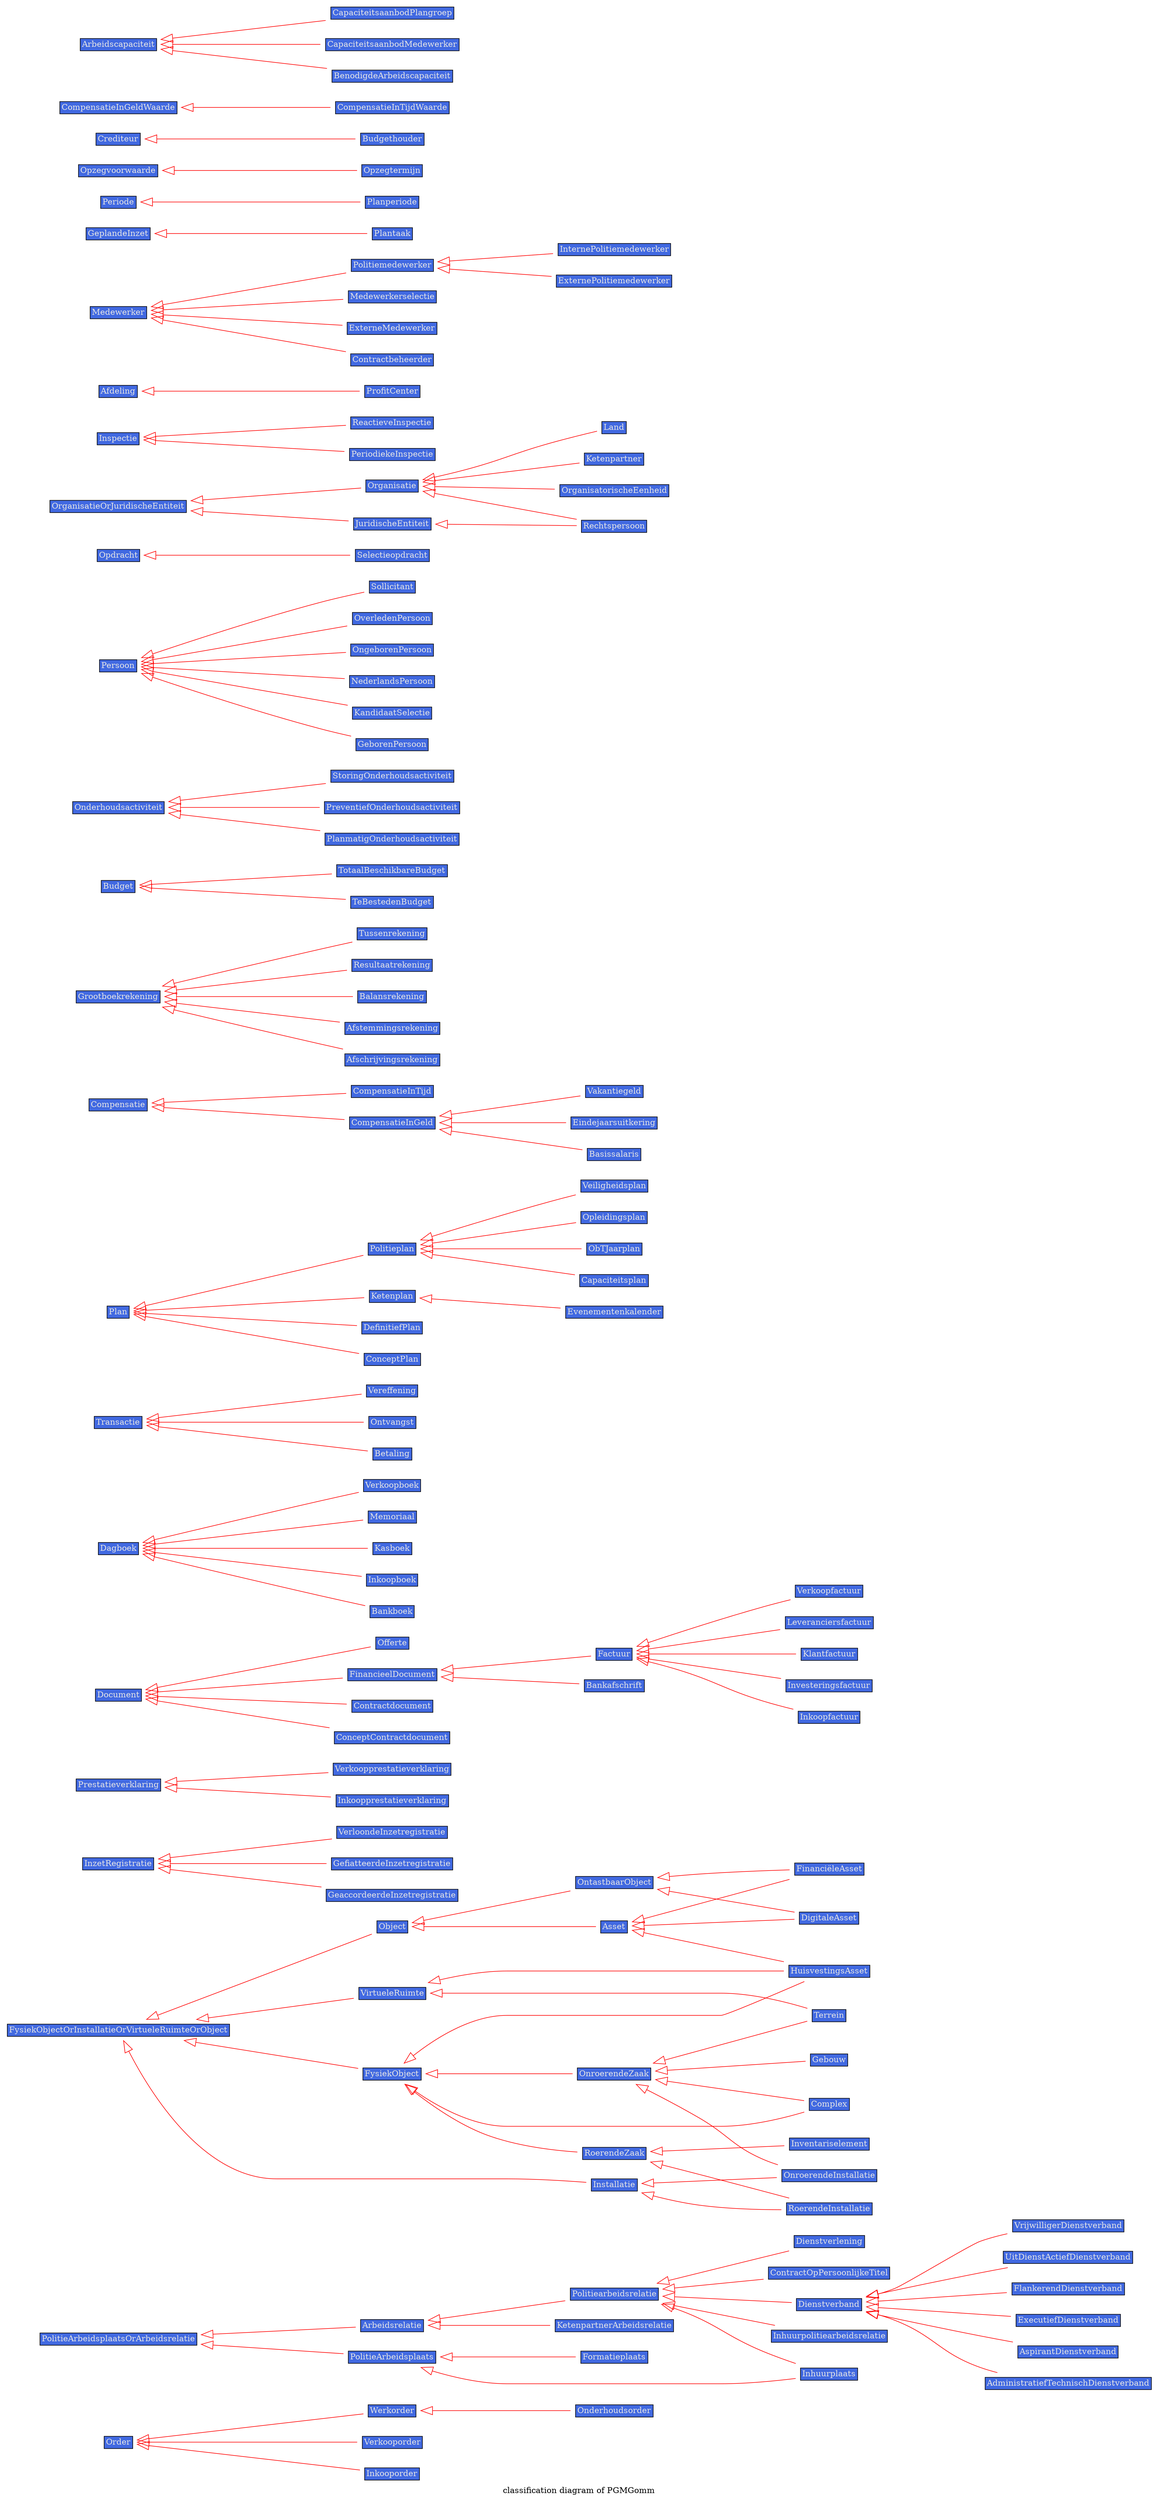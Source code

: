 digraph "classification diagram of PGMGomm" {
	graph [bgcolor=white,
		label="classification diagram of PGMGomm",
		rankdir=LR
	];
	node [label="\N"];
	edge [fontsize=11,
		minlen=4
	];
	674891893006570415	[label=<<TABLE BGCOLOR="white" BORDER="0" CELLBORDER="1" CELLSPACING="0"><TR><TD BGCOLOR="royalblue" COLOR="black"><FONT COLOR="gray90">Werkorder</FONT></TD></TR></TABLE>>,
		shape=plaintext];
	5198539981022569927	[label=<<TABLE BGCOLOR="white" BORDER="0" CELLBORDER="1" CELLSPACING="0"><TR><TD BGCOLOR="royalblue" COLOR="black"><FONT COLOR="gray90">Onderhoudsorder</FONT></TD></TR></TABLE>>,
		shape=plaintext];
	674891893006570415 -> 5198539981022569927	[arrowsize=2,
		arrowtail=onormal,
		color=red,
		dir=back];
	1597311206337173133	[label=<<TABLE BGCOLOR="white" BORDER="0" CELLBORDER="1" CELLSPACING="0"><TR><TD BGCOLOR="royalblue" COLOR="black"><FONT COLOR="gray90">VrijwilligerDienstverband</FONT></TD></TR></TABLE>>,
		shape=plaintext];
	5563303242504228437	[label=<<TABLE BGCOLOR="white" BORDER="0" CELLBORDER="1" CELLSPACING="0"><TR><TD BGCOLOR="royalblue" COLOR="black"><FONT COLOR="gray90">VirtueleRuimte</FONT></TD></TR></TABLE>>,
		shape=plaintext];
	8787100110451687575	[label=<<TABLE BGCOLOR="white" BORDER="0" CELLBORDER="1" CELLSPACING="0"><TR><TD BGCOLOR="royalblue" COLOR="black"><FONT COLOR="gray90">Terrein</FONT></TD></TR></TABLE>>,
		shape=plaintext];
	5563303242504228437 -> 8787100110451687575	[arrowsize=2,
		arrowtail=onormal,
		color=red,
		dir=back];
	633917544807244128	[label=<<TABLE BGCOLOR="white" BORDER="0" CELLBORDER="1" CELLSPACING="0"><TR><TD BGCOLOR="royalblue" COLOR="black"><FONT COLOR="gray90">HuisvestingsAsset</FONT></TD></TR></TABLE>>,
		shape=plaintext];
	5563303242504228437 -> 633917544807244128	[arrowsize=2,
		arrowtail=onormal,
		color=red,
		dir=back];
	7079034731764129109	[label=<<TABLE BGCOLOR="white" BORDER="0" CELLBORDER="1" CELLSPACING="0"><TR><TD BGCOLOR="royalblue" COLOR="black"><FONT COLOR="gray90">VerloondeInzetregistratie</FONT></TD></TR></TABLE>>,
		shape=plaintext];
	3424775213102889195	[label=<<TABLE BGCOLOR="white" BORDER="0" CELLBORDER="1" CELLSPACING="0"><TR><TD BGCOLOR="royalblue" COLOR="black"><FONT COLOR="gray90">Verkoopprestatieverklaring</FONT></TD></TR></TABLE>>,
		shape=plaintext];
	1593174695633893945	[label=<<TABLE BGCOLOR="white" BORDER="0" CELLBORDER="1" CELLSPACING="0"><TR><TD BGCOLOR="royalblue" COLOR="black"><FONT COLOR="gray90">Verkooporder</FONT></TD></TR></TABLE>>,
		shape=plaintext];
	7836149108780011743	[label=<<TABLE BGCOLOR="white" BORDER="0" CELLBORDER="1" CELLSPACING="0"><TR><TD BGCOLOR="royalblue" COLOR="black"><FONT COLOR="gray90">Verkoopfactuur</FONT></TD></TR></TABLE>>,
		shape=plaintext];
	5960841618800192741	[label=<<TABLE BGCOLOR="white" BORDER="0" CELLBORDER="1" CELLSPACING="0"><TR><TD BGCOLOR="royalblue" COLOR="black"><FONT COLOR="gray90">Verkoopboek</FONT></TD></TR></TABLE>>,
		shape=plaintext];
	7158331079709938385	[label=<<TABLE BGCOLOR="white" BORDER="0" CELLBORDER="1" CELLSPACING="0"><TR><TD BGCOLOR="royalblue" COLOR="black"><FONT COLOR="gray90">Vereffening</FONT></TD></TR></TABLE>>,
		shape=plaintext];
	2596791901519459002	[label=<<TABLE BGCOLOR="white" BORDER="0" CELLBORDER="1" CELLSPACING="0"><TR><TD BGCOLOR="royalblue" COLOR="black"><FONT COLOR="gray90">Veiligheidsplan</FONT></TD></TR></TABLE>>,
		shape=plaintext];
	1976152507500513930	[label=<<TABLE BGCOLOR="white" BORDER="0" CELLBORDER="1" CELLSPACING="0"><TR><TD BGCOLOR="royalblue" COLOR="black"><FONT COLOR="gray90">Vakantiegeld</FONT></TD></TR></TABLE>>,
		shape=plaintext];
	7732313220208083873	[label=<<TABLE BGCOLOR="white" BORDER="0" CELLBORDER="1" CELLSPACING="0"><TR><TD BGCOLOR="royalblue" COLOR="black"><FONT COLOR="gray90">UitDienstActiefDienstverband</FONT></TD></TR></TABLE>>,
		shape=plaintext];
	3690088109956044928	[label=<<TABLE BGCOLOR="white" BORDER="0" CELLBORDER="1" CELLSPACING="0"><TR><TD BGCOLOR="royalblue" COLOR="black"><FONT COLOR="gray90">Tussenrekening</FONT></TD></TR></TABLE>>,
		shape=plaintext];
	8539931282609781337	[label=<<TABLE BGCOLOR="white" BORDER="0" CELLBORDER="1" CELLSPACING="0"><TR><TD BGCOLOR="royalblue" COLOR="black"><FONT COLOR="gray90">Transactie</FONT></TD></TR></TABLE>>,
		shape=plaintext];
	8539931282609781337 -> 7158331079709938385	[arrowsize=2,
		arrowtail=onormal,
		color=red,
		dir=back];
	8944089739825947066	[label=<<TABLE BGCOLOR="white" BORDER="0" CELLBORDER="1" CELLSPACING="0"><TR><TD BGCOLOR="royalblue" COLOR="black"><FONT COLOR="gray90">Ontvangst</FONT></TD></TR></TABLE>>,
		shape=plaintext];
	8539931282609781337 -> 8944089739825947066	[arrowsize=2,
		arrowtail=onormal,
		color=red,
		dir=back];
	591182141620190455	[label=<<TABLE BGCOLOR="white" BORDER="0" CELLBORDER="1" CELLSPACING="0"><TR><TD BGCOLOR="royalblue" COLOR="black"><FONT COLOR="gray90">Betaling</FONT></TD></TR></TABLE>>,
		shape=plaintext];
	8539931282609781337 -> 591182141620190455	[arrowsize=2,
		arrowtail=onormal,
		color=red,
		dir=back];
	6237176823267411535	[label=<<TABLE BGCOLOR="white" BORDER="0" CELLBORDER="1" CELLSPACING="0"><TR><TD BGCOLOR="royalblue" COLOR="black"><FONT COLOR="gray90">TotaalBeschikbareBudget</FONT></TD></TR></TABLE>>,
		shape=plaintext];
	1448678192494892009	[label=<<TABLE BGCOLOR="white" BORDER="0" CELLBORDER="1" CELLSPACING="0"><TR><TD BGCOLOR="royalblue" COLOR="black"><FONT COLOR="gray90">TeBestedenBudget</FONT></TD></TR></TABLE>>,
		shape=plaintext];
	5987095478419978319	[label=<<TABLE BGCOLOR="white" BORDER="0" CELLBORDER="1" CELLSPACING="0"><TR><TD BGCOLOR="royalblue" COLOR="black"><FONT COLOR="gray90">StoringOnderhoudsactiviteit</FONT></TD></TR></TABLE>>,
		shape=plaintext];
	8605816108863210722	[label=<<TABLE BGCOLOR="white" BORDER="0" CELLBORDER="1" CELLSPACING="0"><TR><TD BGCOLOR="royalblue" COLOR="black"><FONT COLOR="gray90">Sollicitant</FONT></TD></TR></TABLE>>,
		shape=plaintext];
	7215756008219880524	[label=<<TABLE BGCOLOR="white" BORDER="0" CELLBORDER="1" CELLSPACING="0"><TR><TD BGCOLOR="royalblue" COLOR="black"><FONT COLOR="gray90">Selectieopdracht</FONT></TD></TR></TABLE>>,
		shape=plaintext];
	4495431583148671058	[label=<<TABLE BGCOLOR="white" BORDER="0" CELLBORDER="1" CELLSPACING="0"><TR><TD BGCOLOR="royalblue" COLOR="black"><FONT COLOR="gray90">RoerendeZaak</FONT></TD></TR></TABLE>>,
		shape=plaintext];
	3575528409045553934	[label=<<TABLE BGCOLOR="white" BORDER="0" CELLBORDER="1" CELLSPACING="0"><TR><TD BGCOLOR="royalblue" COLOR="black"><FONT COLOR="gray90">RoerendeInstallatie</FONT></TD></TR></TABLE>>,
		shape=plaintext];
	4495431583148671058 -> 3575528409045553934	[arrowsize=2,
		arrowtail=onormal,
		color=red,
		dir=back];
	1685281992548969577	[label=<<TABLE BGCOLOR="white" BORDER="0" CELLBORDER="1" CELLSPACING="0"><TR><TD BGCOLOR="royalblue" COLOR="black"><FONT COLOR="gray90">Inventariselement</FONT></TD></TR></TABLE>>,
		shape=plaintext];
	4495431583148671058 -> 1685281992548969577	[arrowsize=2,
		arrowtail=onormal,
		color=red,
		dir=back];
	6529509450652456462	[label=<<TABLE BGCOLOR="white" BORDER="0" CELLBORDER="1" CELLSPACING="0"><TR><TD BGCOLOR="royalblue" COLOR="black"><FONT COLOR="gray90">Resultaatrekening</FONT></TD></TR></TABLE>>,
		shape=plaintext];
	3103378482927037401	[label=<<TABLE BGCOLOR="white" BORDER="0" CELLBORDER="1" CELLSPACING="0"><TR><TD BGCOLOR="royalblue" COLOR="black"><FONT COLOR="gray90">Rechtspersoon</FONT></TD></TR></TABLE>>,
		shape=plaintext];
	1278168056271082707	[label=<<TABLE BGCOLOR="white" BORDER="0" CELLBORDER="1" CELLSPACING="0"><TR><TD BGCOLOR="royalblue" COLOR="black"><FONT COLOR="gray90">ReactieveInspectie</FONT></TD></TR></TABLE>>,
		shape=plaintext];
	9097212189718320352	[label=<<TABLE BGCOLOR="white" BORDER="0" CELLBORDER="1" CELLSPACING="0"><TR><TD BGCOLOR="royalblue" COLOR="black"><FONT COLOR="gray90">ProfitCenter</FONT></TD></TR></TABLE>>,
		shape=plaintext];
	1692718457899922258	[label=<<TABLE BGCOLOR="white" BORDER="0" CELLBORDER="1" CELLSPACING="0"><TR><TD BGCOLOR="royalblue" COLOR="black"><FONT COLOR="gray90">PreventiefOnderhoudsactiviteit</FONT></TD></TR></TABLE>>,
		shape=plaintext];
	1209559092161661688	[label=<<TABLE BGCOLOR="white" BORDER="0" CELLBORDER="1" CELLSPACING="0"><TR><TD BGCOLOR="royalblue" COLOR="black"><FONT COLOR="gray90">Prestatieverklaring</FONT></TD></TR></TABLE>>,
		shape=plaintext];
	1209559092161661688 -> 3424775213102889195	[arrowsize=2,
		arrowtail=onormal,
		color=red,
		dir=back];
	3529041474971093032	[label=<<TABLE BGCOLOR="white" BORDER="0" CELLBORDER="1" CELLSPACING="0"><TR><TD BGCOLOR="royalblue" COLOR="black"><FONT COLOR="gray90">Inkoopprestatieverklaring</FONT></TD></TR></TABLE>>,
		shape=plaintext];
	1209559092161661688 -> 3529041474971093032	[arrowsize=2,
		arrowtail=onormal,
		color=red,
		dir=back];
	9088220971019245661	[label=<<TABLE BGCOLOR="white" BORDER="0" CELLBORDER="1" CELLSPACING="0"><TR><TD BGCOLOR="royalblue" COLOR="black"><FONT COLOR="gray90">Politieplan</FONT></TD></TR></TABLE>>,
		shape=plaintext];
	9088220971019245661 -> 2596791901519459002	[arrowsize=2,
		arrowtail=onormal,
		color=red,
		dir=back];
	3983612003706762610	[label=<<TABLE BGCOLOR="white" BORDER="0" CELLBORDER="1" CELLSPACING="0"><TR><TD BGCOLOR="royalblue" COLOR="black"><FONT COLOR="gray90">Opleidingsplan</FONT></TD></TR></TABLE>>,
		shape=plaintext];
	9088220971019245661 -> 3983612003706762610	[arrowsize=2,
		arrowtail=onormal,
		color=red,
		dir=back];
	7614023146777226868	[label=<<TABLE BGCOLOR="white" BORDER="0" CELLBORDER="1" CELLSPACING="0"><TR><TD BGCOLOR="royalblue" COLOR="black"><FONT COLOR="gray90">ObTJaarplan</FONT></TD></TR></TABLE>>,
		shape=plaintext];
	9088220971019245661 -> 7614023146777226868	[arrowsize=2,
		arrowtail=onormal,
		color=red,
		dir=back];
	1420958615929419217	[label=<<TABLE BGCOLOR="white" BORDER="0" CELLBORDER="1" CELLSPACING="0"><TR><TD BGCOLOR="royalblue" COLOR="black"><FONT COLOR="gray90">Capaciteitsplan</FONT></TD></TR></TABLE>>,
		shape=plaintext];
	9088220971019245661 -> 1420958615929419217	[arrowsize=2,
		arrowtail=onormal,
		color=red,
		dir=back];
	1397948130193105403	[label=<<TABLE BGCOLOR="white" BORDER="0" CELLBORDER="1" CELLSPACING="0"><TR><TD BGCOLOR="royalblue" COLOR="black"><FONT COLOR="gray90">Politiemedewerker</FONT></TD></TR></TABLE>>,
		shape=plaintext];
	5690209660624892821	[label=<<TABLE BGCOLOR="white" BORDER="0" CELLBORDER="1" CELLSPACING="0"><TR><TD BGCOLOR="royalblue" COLOR="black"><FONT COLOR="gray90">InternePolitiemedewerker</FONT></TD></TR></TABLE>>,
		shape=plaintext];
	1397948130193105403 -> 5690209660624892821	[arrowsize=2,
		arrowtail=onormal,
		color=red,
		dir=back];
	9176887385138024221	[label=<<TABLE BGCOLOR="white" BORDER="0" CELLBORDER="1" CELLSPACING="0"><TR><TD BGCOLOR="royalblue" COLOR="black"><FONT COLOR="gray90">ExternePolitiemedewerker</FONT></TD></TR></TABLE>>,
		shape=plaintext];
	1397948130193105403 -> 9176887385138024221	[arrowsize=2,
		arrowtail=onormal,
		color=red,
		dir=back];
	4629733647063016240	[label=<<TABLE BGCOLOR="white" BORDER="0" CELLBORDER="1" CELLSPACING="0"><TR><TD BGCOLOR="royalblue" COLOR="black"><FONT COLOR="gray90">Politiearbeidsrelatie</FONT></TD></TR></TABLE>>,
		shape=plaintext];
	6350895755196607897	[label=<<TABLE BGCOLOR="white" BORDER="0" CELLBORDER="1" CELLSPACING="0"><TR><TD BGCOLOR="royalblue" COLOR="black"><FONT COLOR="gray90">Inhuurpolitiearbeidsrelatie</FONT></TD></TR></TABLE>>,
		shape=plaintext];
	4629733647063016240 -> 6350895755196607897	[arrowsize=2,
		arrowtail=onormal,
		color=red,
		dir=back];
	2570415979682544309	[label=<<TABLE BGCOLOR="white" BORDER="0" CELLBORDER="1" CELLSPACING="0"><TR><TD BGCOLOR="royalblue" COLOR="black"><FONT COLOR="gray90">Inhuurplaats</FONT></TD></TR></TABLE>>,
		shape=plaintext];
	4629733647063016240 -> 2570415979682544309	[arrowsize=2,
		arrowtail=onormal,
		color=red,
		dir=back];
	7175482527752164395	[label=<<TABLE BGCOLOR="white" BORDER="0" CELLBORDER="1" CELLSPACING="0"><TR><TD BGCOLOR="royalblue" COLOR="black"><FONT COLOR="gray90">Dienstverlening</FONT></TD></TR></TABLE>>,
		shape=plaintext];
	4629733647063016240 -> 7175482527752164395	[arrowsize=2,
		arrowtail=onormal,
		color=red,
		dir=back];
	7300251620916506099	[label=<<TABLE BGCOLOR="white" BORDER="0" CELLBORDER="1" CELLSPACING="0"><TR><TD BGCOLOR="royalblue" COLOR="black"><FONT COLOR="gray90">Dienstverband</FONT></TD></TR></TABLE>>,
		shape=plaintext];
	4629733647063016240 -> 7300251620916506099	[arrowsize=2,
		arrowtail=onormal,
		color=red,
		dir=back];
	3074267840293857236	[label=<<TABLE BGCOLOR="white" BORDER="0" CELLBORDER="1" CELLSPACING="0"><TR><TD BGCOLOR="royalblue" COLOR="black"><FONT COLOR="gray90">ContractOpPersoonlijkeTitel</FONT></TD></TR></TABLE>>,
		shape=plaintext];
	4629733647063016240 -> 3074267840293857236	[arrowsize=2,
		arrowtail=onormal,
		color=red,
		dir=back];
	7714120034180051285	[label=<<TABLE BGCOLOR="white" BORDER="0" CELLBORDER="1" CELLSPACING="0"><TR><TD BGCOLOR="royalblue" COLOR="black"><FONT COLOR="gray90">PolitieArbeidsplaatsOrArbeidsrelatie</FONT></TD></TR></TABLE>>,
		shape=plaintext];
	5692919006343238388	[label=<<TABLE BGCOLOR="white" BORDER="0" CELLBORDER="1" CELLSPACING="0"><TR><TD BGCOLOR="royalblue" COLOR="black"><FONT COLOR="gray90">PolitieArbeidsplaats</FONT></TD></TR></TABLE>>,
		shape=plaintext];
	7714120034180051285 -> 5692919006343238388	[arrowsize=2,
		arrowtail=onormal,
		color=red,
		dir=back];
	7685626047602546915	[label=<<TABLE BGCOLOR="white" BORDER="0" CELLBORDER="1" CELLSPACING="0"><TR><TD BGCOLOR="royalblue" COLOR="black"><FONT COLOR="gray90">Arbeidsrelatie</FONT></TD></TR></TABLE>>,
		shape=plaintext];
	7714120034180051285 -> 7685626047602546915	[arrowsize=2,
		arrowtail=onormal,
		color=red,
		dir=back];
	5692919006343238388 -> 2570415979682544309	[arrowsize=2,
		arrowtail=onormal,
		color=red,
		dir=back];
	8611548718494669927	[label=<<TABLE BGCOLOR="white" BORDER="0" CELLBORDER="1" CELLSPACING="0"><TR><TD BGCOLOR="royalblue" COLOR="black"><FONT COLOR="gray90">Formatieplaats</FONT></TD></TR></TABLE>>,
		shape=plaintext];
	5692919006343238388 -> 8611548718494669927	[arrowsize=2,
		arrowtail=onormal,
		color=red,
		dir=back];
	1133714556676646169	[label=<<TABLE BGCOLOR="white" BORDER="0" CELLBORDER="1" CELLSPACING="0"><TR><TD BGCOLOR="royalblue" COLOR="black"><FONT COLOR="gray90">Plantaak</FONT></TD></TR></TABLE>>,
		shape=plaintext];
	6297502289457808989	[label=<<TABLE BGCOLOR="white" BORDER="0" CELLBORDER="1" CELLSPACING="0"><TR><TD BGCOLOR="royalblue" COLOR="black"><FONT COLOR="gray90">Planperiode</FONT></TD></TR></TABLE>>,
		shape=plaintext];
	6518158249434632798	[label=<<TABLE BGCOLOR="white" BORDER="0" CELLBORDER="1" CELLSPACING="0"><TR><TD BGCOLOR="royalblue" COLOR="black"><FONT COLOR="gray90">PlanmatigOnderhoudsactiviteit</FONT></TD></TR></TABLE>>,
		shape=plaintext];
	2374312818010939020	[label=<<TABLE BGCOLOR="white" BORDER="0" CELLBORDER="1" CELLSPACING="0"><TR><TD BGCOLOR="royalblue" COLOR="black"><FONT COLOR="gray90">Plan</FONT></TD></TR></TABLE>>,
		shape=plaintext];
	2374312818010939020 -> 9088220971019245661	[arrowsize=2,
		arrowtail=onormal,
		color=red,
		dir=back];
	2717714895022300672	[label=<<TABLE BGCOLOR="white" BORDER="0" CELLBORDER="1" CELLSPACING="0"><TR><TD BGCOLOR="royalblue" COLOR="black"><FONT COLOR="gray90">Ketenplan</FONT></TD></TR></TABLE>>,
		shape=plaintext];
	2374312818010939020 -> 2717714895022300672	[arrowsize=2,
		arrowtail=onormal,
		color=red,
		dir=back];
	7522467851106050031	[label=<<TABLE BGCOLOR="white" BORDER="0" CELLBORDER="1" CELLSPACING="0"><TR><TD BGCOLOR="royalblue" COLOR="black"><FONT COLOR="gray90">DefinitiefPlan</FONT></TD></TR></TABLE>>,
		shape=plaintext];
	2374312818010939020 -> 7522467851106050031	[arrowsize=2,
		arrowtail=onormal,
		color=red,
		dir=back];
	4518548073078949637	[label=<<TABLE BGCOLOR="white" BORDER="0" CELLBORDER="1" CELLSPACING="0"><TR><TD BGCOLOR="royalblue" COLOR="black"><FONT COLOR="gray90">ConceptPlan</FONT></TD></TR></TABLE>>,
		shape=plaintext];
	2374312818010939020 -> 4518548073078949637	[arrowsize=2,
		arrowtail=onormal,
		color=red,
		dir=back];
	1381427198949269766	[label=<<TABLE BGCOLOR="white" BORDER="0" CELLBORDER="1" CELLSPACING="0"><TR><TD BGCOLOR="royalblue" COLOR="black"><FONT COLOR="gray90">Persoon</FONT></TD></TR></TABLE>>,
		shape=plaintext];
	1381427198949269766 -> 8605816108863210722	[arrowsize=2,
		arrowtail=onormal,
		color=red,
		dir=back];
	2316631034300788065	[label=<<TABLE BGCOLOR="white" BORDER="0" CELLBORDER="1" CELLSPACING="0"><TR><TD BGCOLOR="royalblue" COLOR="black"><FONT COLOR="gray90">OverledenPersoon</FONT></TD></TR></TABLE>>,
		shape=plaintext];
	1381427198949269766 -> 2316631034300788065	[arrowsize=2,
		arrowtail=onormal,
		color=red,
		dir=back];
	7503884221102692998	[label=<<TABLE BGCOLOR="white" BORDER="0" CELLBORDER="1" CELLSPACING="0"><TR><TD BGCOLOR="royalblue" COLOR="black"><FONT COLOR="gray90">OngeborenPersoon</FONT></TD></TR></TABLE>>,
		shape=plaintext];
	1381427198949269766 -> 7503884221102692998	[arrowsize=2,
		arrowtail=onormal,
		color=red,
		dir=back];
	8955252226359321298	[label=<<TABLE BGCOLOR="white" BORDER="0" CELLBORDER="1" CELLSPACING="0"><TR><TD BGCOLOR="royalblue" COLOR="black"><FONT COLOR="gray90">NederlandsPersoon</FONT></TD></TR></TABLE>>,
		shape=plaintext];
	1381427198949269766 -> 8955252226359321298	[arrowsize=2,
		arrowtail=onormal,
		color=red,
		dir=back];
	3416775748211470659	[label=<<TABLE BGCOLOR="white" BORDER="0" CELLBORDER="1" CELLSPACING="0"><TR><TD BGCOLOR="royalblue" COLOR="black"><FONT COLOR="gray90">KandidaatSelectie</FONT></TD></TR></TABLE>>,
		shape=plaintext];
	1381427198949269766 -> 3416775748211470659	[arrowsize=2,
		arrowtail=onormal,
		color=red,
		dir=back];
	8797283921461493341	[label=<<TABLE BGCOLOR="white" BORDER="0" CELLBORDER="1" CELLSPACING="0"><TR><TD BGCOLOR="royalblue" COLOR="black"><FONT COLOR="gray90">GeborenPersoon</FONT></TD></TR></TABLE>>,
		shape=plaintext];
	1381427198949269766 -> 8797283921461493341	[arrowsize=2,
		arrowtail=onormal,
		color=red,
		dir=back];
	8906211262530706453	[label=<<TABLE BGCOLOR="white" BORDER="0" CELLBORDER="1" CELLSPACING="0"><TR><TD BGCOLOR="royalblue" COLOR="black"><FONT COLOR="gray90">PeriodiekeInspectie</FONT></TD></TR></TABLE>>,
		shape=plaintext];
	4864118805526005238	[label=<<TABLE BGCOLOR="white" BORDER="0" CELLBORDER="1" CELLSPACING="0"><TR><TD BGCOLOR="royalblue" COLOR="black"><FONT COLOR="gray90">Periode</FONT></TD></TR></TABLE>>,
		shape=plaintext];
	4864118805526005238 -> 6297502289457808989	[arrowsize=2,
		arrowtail=onormal,
		color=red,
		dir=back];
	4417872741709655703	[label=<<TABLE BGCOLOR="white" BORDER="0" CELLBORDER="1" CELLSPACING="0"><TR><TD BGCOLOR="royalblue" COLOR="black"><FONT COLOR="gray90">OrganisatorischeEenheid</FONT></TD></TR></TABLE>>,
		shape=plaintext];
	6788432238115344419	[label=<<TABLE BGCOLOR="white" BORDER="0" CELLBORDER="1" CELLSPACING="0"><TR><TD BGCOLOR="royalblue" COLOR="black"><FONT COLOR="gray90">OrganisatieOrJuridischeEntiteit</FONT></TD></TR></TABLE>>,
		shape=plaintext];
	3568234584918693760	[label=<<TABLE BGCOLOR="white" BORDER="0" CELLBORDER="1" CELLSPACING="0"><TR><TD BGCOLOR="royalblue" COLOR="black"><FONT COLOR="gray90">Organisatie</FONT></TD></TR></TABLE>>,
		shape=plaintext];
	6788432238115344419 -> 3568234584918693760	[arrowsize=2,
		arrowtail=onormal,
		color=red,
		dir=back];
	3793978114126958159	[label=<<TABLE BGCOLOR="white" BORDER="0" CELLBORDER="1" CELLSPACING="0"><TR><TD BGCOLOR="royalblue" COLOR="black"><FONT COLOR="gray90">JuridischeEntiteit</FONT></TD></TR></TABLE>>,
		shape=plaintext];
	6788432238115344419 -> 3793978114126958159	[arrowsize=2,
		arrowtail=onormal,
		color=red,
		dir=back];
	3568234584918693760 -> 3103378482927037401	[arrowsize=2,
		arrowtail=onormal,
		color=red,
		dir=back];
	3568234584918693760 -> 4417872741709655703	[arrowsize=2,
		arrowtail=onormal,
		color=red,
		dir=back];
	4929457994535782294	[label=<<TABLE BGCOLOR="white" BORDER="0" CELLBORDER="1" CELLSPACING="0"><TR><TD BGCOLOR="royalblue" COLOR="black"><FONT COLOR="gray90">Land</FONT></TD></TR></TABLE>>,
		shape=plaintext];
	3568234584918693760 -> 4929457994535782294	[arrowsize=2,
		arrowtail=onormal,
		color=red,
		dir=back];
	8348558912072820672	[label=<<TABLE BGCOLOR="white" BORDER="0" CELLBORDER="1" CELLSPACING="0"><TR><TD BGCOLOR="royalblue" COLOR="black"><FONT COLOR="gray90">Ketenpartner</FONT></TD></TR></TABLE>>,
		shape=plaintext];
	3568234584918693760 -> 8348558912072820672	[arrowsize=2,
		arrowtail=onormal,
		color=red,
		dir=back];
	5231716232605413800	[label=<<TABLE BGCOLOR="white" BORDER="0" CELLBORDER="1" CELLSPACING="0"><TR><TD BGCOLOR="royalblue" COLOR="black"><FONT COLOR="gray90">Order</FONT></TD></TR></TABLE>>,
		shape=plaintext];
	5231716232605413800 -> 674891893006570415	[arrowsize=2,
		arrowtail=onormal,
		color=red,
		dir=back];
	5231716232605413800 -> 1593174695633893945	[arrowsize=2,
		arrowtail=onormal,
		color=red,
		dir=back];
	6159352993594987560	[label=<<TABLE BGCOLOR="white" BORDER="0" CELLBORDER="1" CELLSPACING="0"><TR><TD BGCOLOR="royalblue" COLOR="black"><FONT COLOR="gray90">Inkooporder</FONT></TD></TR></TABLE>>,
		shape=plaintext];
	5231716232605413800 -> 6159352993594987560	[arrowsize=2,
		arrowtail=onormal,
		color=red,
		dir=back];
	1172448247315393615	[label=<<TABLE BGCOLOR="white" BORDER="0" CELLBORDER="1" CELLSPACING="0"><TR><TD BGCOLOR="royalblue" COLOR="black"><FONT COLOR="gray90">Opzegvoorwaarde</FONT></TD></TR></TABLE>>,
		shape=plaintext];
	8639590365651216257	[label=<<TABLE BGCOLOR="white" BORDER="0" CELLBORDER="1" CELLSPACING="0"><TR><TD BGCOLOR="royalblue" COLOR="black"><FONT COLOR="gray90">Opzegtermijn</FONT></TD></TR></TABLE>>,
		shape=plaintext];
	1172448247315393615 -> 8639590365651216257	[arrowsize=2,
		arrowtail=onormal,
		color=red,
		dir=back];
	4019561612334506550	[label=<<TABLE BGCOLOR="white" BORDER="0" CELLBORDER="1" CELLSPACING="0"><TR><TD BGCOLOR="royalblue" COLOR="black"><FONT COLOR="gray90">Opdracht</FONT></TD></TR></TABLE>>,
		shape=plaintext];
	4019561612334506550 -> 7215756008219880524	[arrowsize=2,
		arrowtail=onormal,
		color=red,
		dir=back];
	5660112193828640723	[label=<<TABLE BGCOLOR="white" BORDER="0" CELLBORDER="1" CELLSPACING="0"><TR><TD BGCOLOR="royalblue" COLOR="black"><FONT COLOR="gray90">OntastbaarObject</FONT></TD></TR></TABLE>>,
		shape=plaintext];
	1010176310977547722	[label=<<TABLE BGCOLOR="white" BORDER="0" CELLBORDER="1" CELLSPACING="0"><TR><TD BGCOLOR="royalblue" COLOR="black"><FONT COLOR="gray90">FinanciëleAsset</FONT></TD></TR></TABLE>>,
		shape=plaintext];
	5660112193828640723 -> 1010176310977547722	[arrowsize=2,
		arrowtail=onormal,
		color=red,
		dir=back];
	8859694310217360283	[label=<<TABLE BGCOLOR="white" BORDER="0" CELLBORDER="1" CELLSPACING="0"><TR><TD BGCOLOR="royalblue" COLOR="black"><FONT COLOR="gray90">DigitaleAsset</FONT></TD></TR></TABLE>>,
		shape=plaintext];
	5660112193828640723 -> 8859694310217360283	[arrowsize=2,
		arrowtail=onormal,
		color=red,
		dir=back];
	219342303208405627	[label=<<TABLE BGCOLOR="white" BORDER="0" CELLBORDER="1" CELLSPACING="0"><TR><TD BGCOLOR="royalblue" COLOR="black"><FONT COLOR="gray90">OnroerendeZaak</FONT></TD></TR></TABLE>>,
		shape=plaintext];
	219342303208405627 -> 8787100110451687575	[arrowsize=2,
		arrowtail=onormal,
		color=red,
		dir=back];
	6909578501070245057	[label=<<TABLE BGCOLOR="white" BORDER="0" CELLBORDER="1" CELLSPACING="0"><TR><TD BGCOLOR="royalblue" COLOR="black"><FONT COLOR="gray90">OnroerendeInstallatie</FONT></TD></TR></TABLE>>,
		shape=plaintext];
	219342303208405627 -> 6909578501070245057	[arrowsize=2,
		arrowtail=onormal,
		color=red,
		dir=back];
	624068302249161406	[label=<<TABLE BGCOLOR="white" BORDER="0" CELLBORDER="1" CELLSPACING="0"><TR><TD BGCOLOR="royalblue" COLOR="black"><FONT COLOR="gray90">Gebouw</FONT></TD></TR></TABLE>>,
		shape=plaintext];
	219342303208405627 -> 624068302249161406	[arrowsize=2,
		arrowtail=onormal,
		color=red,
		dir=back];
	5006158106598335538	[label=<<TABLE BGCOLOR="white" BORDER="0" CELLBORDER="1" CELLSPACING="0"><TR><TD BGCOLOR="royalblue" COLOR="black"><FONT COLOR="gray90">Complex</FONT></TD></TR></TABLE>>,
		shape=plaintext];
	219342303208405627 -> 5006158106598335538	[arrowsize=2,
		arrowtail=onormal,
		color=red,
		dir=back];
	7603319930759335374	[label=<<TABLE BGCOLOR="white" BORDER="0" CELLBORDER="1" CELLSPACING="0"><TR><TD BGCOLOR="royalblue" COLOR="black"><FONT COLOR="gray90">Onderhoudsactiviteit</FONT></TD></TR></TABLE>>,
		shape=plaintext];
	7603319930759335374 -> 5987095478419978319	[arrowsize=2,
		arrowtail=onormal,
		color=red,
		dir=back];
	7603319930759335374 -> 1692718457899922258	[arrowsize=2,
		arrowtail=onormal,
		color=red,
		dir=back];
	7603319930759335374 -> 6518158249434632798	[arrowsize=2,
		arrowtail=onormal,
		color=red,
		dir=back];
	9168001165472958423	[label=<<TABLE BGCOLOR="white" BORDER="0" CELLBORDER="1" CELLSPACING="0"><TR><TD BGCOLOR="royalblue" COLOR="black"><FONT COLOR="gray90">Offerte</FONT></TD></TR></TABLE>>,
		shape=plaintext];
	6888065786974451330	[label=<<TABLE BGCOLOR="white" BORDER="0" CELLBORDER="1" CELLSPACING="0"><TR><TD BGCOLOR="royalblue" COLOR="black"><FONT COLOR="gray90">Object</FONT></TD></TR></TABLE>>,
		shape=plaintext];
	6888065786974451330 -> 5660112193828640723	[arrowsize=2,
		arrowtail=onormal,
		color=red,
		dir=back];
	8734538336427362048	[label=<<TABLE BGCOLOR="white" BORDER="0" CELLBORDER="1" CELLSPACING="0"><TR><TD BGCOLOR="royalblue" COLOR="black"><FONT COLOR="gray90">Asset</FONT></TD></TR></TABLE>>,
		shape=plaintext];
	6888065786974451330 -> 8734538336427362048	[arrowsize=2,
		arrowtail=onormal,
		color=red,
		dir=back];
	8274212125835640805	[label=<<TABLE BGCOLOR="white" BORDER="0" CELLBORDER="1" CELLSPACING="0"><TR><TD BGCOLOR="royalblue" COLOR="black"><FONT COLOR="gray90">Memoriaal</FONT></TD></TR></TABLE>>,
		shape=plaintext];
	7364746075282046	[label=<<TABLE BGCOLOR="white" BORDER="0" CELLBORDER="1" CELLSPACING="0"><TR><TD BGCOLOR="royalblue" COLOR="black"><FONT COLOR="gray90">Medewerkerselectie</FONT></TD></TR></TABLE>>,
		shape=plaintext];
	212248976911143392	[label=<<TABLE BGCOLOR="white" BORDER="0" CELLBORDER="1" CELLSPACING="0"><TR><TD BGCOLOR="royalblue" COLOR="black"><FONT COLOR="gray90">Medewerker</FONT></TD></TR></TABLE>>,
		shape=plaintext];
	212248976911143392 -> 1397948130193105403	[arrowsize=2,
		arrowtail=onormal,
		color=red,
		dir=back];
	212248976911143392 -> 7364746075282046	[arrowsize=2,
		arrowtail=onormal,
		color=red,
		dir=back];
	542741208515008620	[label=<<TABLE BGCOLOR="white" BORDER="0" CELLBORDER="1" CELLSPACING="0"><TR><TD BGCOLOR="royalblue" COLOR="black"><FONT COLOR="gray90">ExterneMedewerker</FONT></TD></TR></TABLE>>,
		shape=plaintext];
	212248976911143392 -> 542741208515008620	[arrowsize=2,
		arrowtail=onormal,
		color=red,
		dir=back];
	7854054459803560794	[label=<<TABLE BGCOLOR="white" BORDER="0" CELLBORDER="1" CELLSPACING="0"><TR><TD BGCOLOR="royalblue" COLOR="black"><FONT COLOR="gray90">Contractbeheerder</FONT></TD></TR></TABLE>>,
		shape=plaintext];
	212248976911143392 -> 7854054459803560794	[arrowsize=2,
		arrowtail=onormal,
		color=red,
		dir=back];
	4035966679584408379	[label=<<TABLE BGCOLOR="white" BORDER="0" CELLBORDER="1" CELLSPACING="0"><TR><TD BGCOLOR="royalblue" COLOR="black"><FONT COLOR="gray90">Leveranciersfactuur</FONT></TD></TR></TABLE>>,
		shape=plaintext];
	5705250094922154595	[label=<<TABLE BGCOLOR="white" BORDER="0" CELLBORDER="1" CELLSPACING="0"><TR><TD BGCOLOR="royalblue" COLOR="black"><FONT COLOR="gray90">Klantfactuur</FONT></TD></TR></TABLE>>,
		shape=plaintext];
	8176760515567278828	[label=<<TABLE BGCOLOR="white" BORDER="0" CELLBORDER="1" CELLSPACING="0"><TR><TD BGCOLOR="royalblue" COLOR="black"><FONT COLOR="gray90">Evenementenkalender</FONT></TD></TR></TABLE>>,
		shape=plaintext];
	2717714895022300672 -> 8176760515567278828	[arrowsize=2,
		arrowtail=onormal,
		color=red,
		dir=back];
	7599347317270064974	[label=<<TABLE BGCOLOR="white" BORDER="0" CELLBORDER="1" CELLSPACING="0"><TR><TD BGCOLOR="royalblue" COLOR="black"><FONT COLOR="gray90">KetenpartnerArbeidsrelatie</FONT></TD></TR></TABLE>>,
		shape=plaintext];
	1898545699684945320	[label=<<TABLE BGCOLOR="white" BORDER="0" CELLBORDER="1" CELLSPACING="0"><TR><TD BGCOLOR="royalblue" COLOR="black"><FONT COLOR="gray90">Kasboek</FONT></TD></TR></TABLE>>,
		shape=plaintext];
	3793978114126958159 -> 3103378482927037401	[arrowsize=2,
		arrowtail=onormal,
		color=red,
		dir=back];
	575756829302999486	[label=<<TABLE BGCOLOR="white" BORDER="0" CELLBORDER="1" CELLSPACING="0"><TR><TD BGCOLOR="royalblue" COLOR="black"><FONT COLOR="gray90">InzetRegistratie</FONT></TD></TR></TABLE>>,
		shape=plaintext];
	575756829302999486 -> 7079034731764129109	[arrowsize=2,
		arrowtail=onormal,
		color=red,
		dir=back];
	7931348864213799605	[label=<<TABLE BGCOLOR="white" BORDER="0" CELLBORDER="1" CELLSPACING="0"><TR><TD BGCOLOR="royalblue" COLOR="black"><FONT COLOR="gray90">GefiatteerdeInzetregistratie</FONT></TD></TR></TABLE>>,
		shape=plaintext];
	575756829302999486 -> 7931348864213799605	[arrowsize=2,
		arrowtail=onormal,
		color=red,
		dir=back];
	255640702154262446	[label=<<TABLE BGCOLOR="white" BORDER="0" CELLBORDER="1" CELLSPACING="0"><TR><TD BGCOLOR="royalblue" COLOR="black"><FONT COLOR="gray90">GeaccordeerdeInzetregistratie</FONT></TD></TR></TABLE>>,
		shape=plaintext];
	575756829302999486 -> 255640702154262446	[arrowsize=2,
		arrowtail=onormal,
		color=red,
		dir=back];
	2202028284684111191	[label=<<TABLE BGCOLOR="white" BORDER="0" CELLBORDER="1" CELLSPACING="0"><TR><TD BGCOLOR="royalblue" COLOR="black"><FONT COLOR="gray90">Investeringsfactuur</FONT></TD></TR></TABLE>>,
		shape=plaintext];
	5284297812541214082	[label=<<TABLE BGCOLOR="white" BORDER="0" CELLBORDER="1" CELLSPACING="0"><TR><TD BGCOLOR="royalblue" COLOR="black"><FONT COLOR="gray90">Installatie</FONT></TD></TR></TABLE>>,
		shape=plaintext];
	5284297812541214082 -> 3575528409045553934	[arrowsize=2,
		arrowtail=onormal,
		color=red,
		dir=back];
	5284297812541214082 -> 6909578501070245057	[arrowsize=2,
		arrowtail=onormal,
		color=red,
		dir=back];
	43463088738679078	[label=<<TABLE BGCOLOR="white" BORDER="0" CELLBORDER="1" CELLSPACING="0"><TR><TD BGCOLOR="royalblue" COLOR="black"><FONT COLOR="gray90">Inspectie</FONT></TD></TR></TABLE>>,
		shape=plaintext];
	43463088738679078 -> 1278168056271082707	[arrowsize=2,
		arrowtail=onormal,
		color=red,
		dir=back];
	43463088738679078 -> 8906211262530706453	[arrowsize=2,
		arrowtail=onormal,
		color=red,
		dir=back];
	1878754437203116016	[label=<<TABLE BGCOLOR="white" BORDER="0" CELLBORDER="1" CELLSPACING="0"><TR><TD BGCOLOR="royalblue" COLOR="black"><FONT COLOR="gray90">Inkoopfactuur</FONT></TD></TR></TABLE>>,
		shape=plaintext];
	3348414885851034276	[label=<<TABLE BGCOLOR="white" BORDER="0" CELLBORDER="1" CELLSPACING="0"><TR><TD BGCOLOR="royalblue" COLOR="black"><FONT COLOR="gray90">Inkoopboek</FONT></TD></TR></TABLE>>,
		shape=plaintext];
	4952881372148864669	[label=<<TABLE BGCOLOR="white" BORDER="0" CELLBORDER="1" CELLSPACING="0"><TR><TD BGCOLOR="royalblue" COLOR="black"><FONT COLOR="gray90">Grootboekrekening</FONT></TD></TR></TABLE>>,
		shape=plaintext];
	4952881372148864669 -> 3690088109956044928	[arrowsize=2,
		arrowtail=onormal,
		color=red,
		dir=back];
	4952881372148864669 -> 6529509450652456462	[arrowsize=2,
		arrowtail=onormal,
		color=red,
		dir=back];
	7784885364112023919	[label=<<TABLE BGCOLOR="white" BORDER="0" CELLBORDER="1" CELLSPACING="0"><TR><TD BGCOLOR="royalblue" COLOR="black"><FONT COLOR="gray90">Balansrekening</FONT></TD></TR></TABLE>>,
		shape=plaintext];
	4952881372148864669 -> 7784885364112023919	[arrowsize=2,
		arrowtail=onormal,
		color=red,
		dir=back];
	4212002937168010857	[label=<<TABLE BGCOLOR="white" BORDER="0" CELLBORDER="1" CELLSPACING="0"><TR><TD BGCOLOR="royalblue" COLOR="black"><FONT COLOR="gray90">Afstemmingsrekening</FONT></TD></TR></TABLE>>,
		shape=plaintext];
	4952881372148864669 -> 4212002937168010857	[arrowsize=2,
		arrowtail=onormal,
		color=red,
		dir=back];
	6287425394847629152	[label=<<TABLE BGCOLOR="white" BORDER="0" CELLBORDER="1" CELLSPACING="0"><TR><TD BGCOLOR="royalblue" COLOR="black"><FONT COLOR="gray90">Afschrijvingsrekening</FONT></TD></TR></TABLE>>,
		shape=plaintext];
	4952881372148864669 -> 6287425394847629152	[arrowsize=2,
		arrowtail=onormal,
		color=red,
		dir=back];
	3577361344818571202	[label=<<TABLE BGCOLOR="white" BORDER="0" CELLBORDER="1" CELLSPACING="0"><TR><TD BGCOLOR="royalblue" COLOR="black"><FONT COLOR="gray90">GeplandeInzet</FONT></TD></TR></TABLE>>,
		shape=plaintext];
	3577361344818571202 -> 1133714556676646169	[arrowsize=2,
		arrowtail=onormal,
		color=red,
		dir=back];
	4781328719817247136	[label=<<TABLE BGCOLOR="white" BORDER="0" CELLBORDER="1" CELLSPACING="0"><TR><TD BGCOLOR="royalblue" COLOR="black"><FONT COLOR="gray90">FysiekObjectOrInstallatieOrVirtueleRuimteOrObject</FONT></TD></TR></TABLE>>,
		shape=plaintext];
	4781328719817247136 -> 5563303242504228437	[arrowsize=2,
		arrowtail=onormal,
		color=red,
		dir=back];
	4781328719817247136 -> 6888065786974451330	[arrowsize=2,
		arrowtail=onormal,
		color=red,
		dir=back];
	4781328719817247136 -> 5284297812541214082	[arrowsize=2,
		arrowtail=onormal,
		color=red,
		dir=back];
	8780946803097966409	[label=<<TABLE BGCOLOR="white" BORDER="0" CELLBORDER="1" CELLSPACING="0"><TR><TD BGCOLOR="royalblue" COLOR="black"><FONT COLOR="gray90">FysiekObject</FONT></TD></TR></TABLE>>,
		shape=plaintext];
	4781328719817247136 -> 8780946803097966409	[arrowsize=2,
		arrowtail=onormal,
		color=red,
		dir=back];
	8780946803097966409 -> 4495431583148671058	[arrowsize=2,
		arrowtail=onormal,
		color=red,
		dir=back];
	8780946803097966409 -> 219342303208405627	[arrowsize=2,
		arrowtail=onormal,
		color=red,
		dir=back];
	8780946803097966409 -> 633917544807244128	[arrowsize=2,
		arrowtail=onormal,
		color=red,
		dir=back];
	8780946803097966409 -> 5006158106598335538	[arrowsize=2,
		arrowtail=onormal,
		color=red,
		dir=back];
	7112382977401959055	[label=<<TABLE BGCOLOR="white" BORDER="0" CELLBORDER="1" CELLSPACING="0"><TR><TD BGCOLOR="royalblue" COLOR="black"><FONT COLOR="gray90">FlankerendDienstverband</FONT></TD></TR></TABLE>>,
		shape=plaintext];
	2069485014629473348	[label=<<TABLE BGCOLOR="white" BORDER="0" CELLBORDER="1" CELLSPACING="0"><TR><TD BGCOLOR="royalblue" COLOR="black"><FONT COLOR="gray90">FinancieelDocument</FONT></TD></TR></TABLE>>,
		shape=plaintext];
	8527182699771860648	[label=<<TABLE BGCOLOR="white" BORDER="0" CELLBORDER="1" CELLSPACING="0"><TR><TD BGCOLOR="royalblue" COLOR="black"><FONT COLOR="gray90">Factuur</FONT></TD></TR></TABLE>>,
		shape=plaintext];
	2069485014629473348 -> 8527182699771860648	[arrowsize=2,
		arrowtail=onormal,
		color=red,
		dir=back];
	4023970558674369258	[label=<<TABLE BGCOLOR="white" BORDER="0" CELLBORDER="1" CELLSPACING="0"><TR><TD BGCOLOR="royalblue" COLOR="black"><FONT COLOR="gray90">Bankafschrift</FONT></TD></TR></TABLE>>,
		shape=plaintext];
	2069485014629473348 -> 4023970558674369258	[arrowsize=2,
		arrowtail=onormal,
		color=red,
		dir=back];
	8527182699771860648 -> 7836149108780011743	[arrowsize=2,
		arrowtail=onormal,
		color=red,
		dir=back];
	8527182699771860648 -> 4035966679584408379	[arrowsize=2,
		arrowtail=onormal,
		color=red,
		dir=back];
	8527182699771860648 -> 5705250094922154595	[arrowsize=2,
		arrowtail=onormal,
		color=red,
		dir=back];
	8527182699771860648 -> 2202028284684111191	[arrowsize=2,
		arrowtail=onormal,
		color=red,
		dir=back];
	8527182699771860648 -> 1878754437203116016	[arrowsize=2,
		arrowtail=onormal,
		color=red,
		dir=back];
	8970906296647297626	[label=<<TABLE BGCOLOR="white" BORDER="0" CELLBORDER="1" CELLSPACING="0"><TR><TD BGCOLOR="royalblue" COLOR="black"><FONT COLOR="gray90">ExecutiefDienstverband</FONT></TD></TR></TABLE>>,
		shape=plaintext];
	8886283732652668288	[label=<<TABLE BGCOLOR="white" BORDER="0" CELLBORDER="1" CELLSPACING="0"><TR><TD BGCOLOR="royalblue" COLOR="black"><FONT COLOR="gray90">Eindejaarsuitkering</FONT></TD></TR></TABLE>>,
		shape=plaintext];
	2960051096170339146	[label=<<TABLE BGCOLOR="white" BORDER="0" CELLBORDER="1" CELLSPACING="0"><TR><TD BGCOLOR="royalblue" COLOR="black"><FONT COLOR="gray90">Document</FONT></TD></TR></TABLE>>,
		shape=plaintext];
	2960051096170339146 -> 9168001165472958423	[arrowsize=2,
		arrowtail=onormal,
		color=red,
		dir=back];
	2960051096170339146 -> 2069485014629473348	[arrowsize=2,
		arrowtail=onormal,
		color=red,
		dir=back];
	5205452819257493792	[label=<<TABLE BGCOLOR="white" BORDER="0" CELLBORDER="1" CELLSPACING="0"><TR><TD BGCOLOR="royalblue" COLOR="black"><FONT COLOR="gray90">Contractdocument</FONT></TD></TR></TABLE>>,
		shape=plaintext];
	2960051096170339146 -> 5205452819257493792	[arrowsize=2,
		arrowtail=onormal,
		color=red,
		dir=back];
	4964491502965553185	[label=<<TABLE BGCOLOR="white" BORDER="0" CELLBORDER="1" CELLSPACING="0"><TR><TD BGCOLOR="royalblue" COLOR="black"><FONT COLOR="gray90">ConceptContractdocument</FONT></TD></TR></TABLE>>,
		shape=plaintext];
	2960051096170339146 -> 4964491502965553185	[arrowsize=2,
		arrowtail=onormal,
		color=red,
		dir=back];
	7300251620916506099 -> 1597311206337173133	[arrowsize=2,
		arrowtail=onormal,
		color=red,
		dir=back];
	7300251620916506099 -> 7732313220208083873	[arrowsize=2,
		arrowtail=onormal,
		color=red,
		dir=back];
	7300251620916506099 -> 7112382977401959055	[arrowsize=2,
		arrowtail=onormal,
		color=red,
		dir=back];
	7300251620916506099 -> 8970906296647297626	[arrowsize=2,
		arrowtail=onormal,
		color=red,
		dir=back];
	4320493615762878975	[label=<<TABLE BGCOLOR="white" BORDER="0" CELLBORDER="1" CELLSPACING="0"><TR><TD BGCOLOR="royalblue" COLOR="black"><FONT COLOR="gray90">AspirantDienstverband</FONT></TD></TR></TABLE>>,
		shape=plaintext];
	7300251620916506099 -> 4320493615762878975	[arrowsize=2,
		arrowtail=onormal,
		color=red,
		dir=back];
	1959094780326707859	[label=<<TABLE BGCOLOR="white" BORDER="0" CELLBORDER="1" CELLSPACING="0"><TR><TD BGCOLOR="royalblue" COLOR="black"><FONT COLOR="gray90">AdministratiefTechnischDienstverband</FONT></TD></TR></TABLE>>,
		shape=plaintext];
	7300251620916506099 -> 1959094780326707859	[arrowsize=2,
		arrowtail=onormal,
		color=red,
		dir=back];
	7147898148521960017	[label=<<TABLE BGCOLOR="white" BORDER="0" CELLBORDER="1" CELLSPACING="0"><TR><TD BGCOLOR="royalblue" COLOR="black"><FONT COLOR="gray90">Dagboek</FONT></TD></TR></TABLE>>,
		shape=plaintext];
	7147898148521960017 -> 5960841618800192741	[arrowsize=2,
		arrowtail=onormal,
		color=red,
		dir=back];
	7147898148521960017 -> 8274212125835640805	[arrowsize=2,
		arrowtail=onormal,
		color=red,
		dir=back];
	7147898148521960017 -> 1898545699684945320	[arrowsize=2,
		arrowtail=onormal,
		color=red,
		dir=back];
	7147898148521960017 -> 3348414885851034276	[arrowsize=2,
		arrowtail=onormal,
		color=red,
		dir=back];
	3494089194636467846	[label=<<TABLE BGCOLOR="white" BORDER="0" CELLBORDER="1" CELLSPACING="0"><TR><TD BGCOLOR="royalblue" COLOR="black"><FONT COLOR="gray90">Bankboek</FONT></TD></TR></TABLE>>,
		shape=plaintext];
	7147898148521960017 -> 3494089194636467846	[arrowsize=2,
		arrowtail=onormal,
		color=red,
		dir=back];
	7410951157549315001	[label=<<TABLE BGCOLOR="white" BORDER="0" CELLBORDER="1" CELLSPACING="0"><TR><TD BGCOLOR="royalblue" COLOR="black"><FONT COLOR="gray90">Crediteur</FONT></TD></TR></TABLE>>,
		shape=plaintext];
	3634745767474097123	[label=<<TABLE BGCOLOR="white" BORDER="0" CELLBORDER="1" CELLSPACING="0"><TR><TD BGCOLOR="royalblue" COLOR="black"><FONT COLOR="gray90">Budgethouder</FONT></TD></TR></TABLE>>,
		shape=plaintext];
	7410951157549315001 -> 3634745767474097123	[arrowsize=2,
		arrowtail=onormal,
		color=red,
		dir=back];
	7267291267118403946	[label=<<TABLE BGCOLOR="white" BORDER="0" CELLBORDER="1" CELLSPACING="0"><TR><TD BGCOLOR="royalblue" COLOR="black"><FONT COLOR="gray90">CompensatieInTijdWaarde</FONT></TD></TR></TABLE>>,
		shape=plaintext];
	1944104130447912944	[label=<<TABLE BGCOLOR="white" BORDER="0" CELLBORDER="1" CELLSPACING="0"><TR><TD BGCOLOR="royalblue" COLOR="black"><FONT COLOR="gray90">CompensatieInTijd</FONT></TD></TR></TABLE>>,
		shape=plaintext];
	1035617436153836027	[label=<<TABLE BGCOLOR="white" BORDER="0" CELLBORDER="1" CELLSPACING="0"><TR><TD BGCOLOR="royalblue" COLOR="black"><FONT COLOR="gray90">CompensatieInGeldWaarde</FONT></TD></TR></TABLE>>,
		shape=plaintext];
	1035617436153836027 -> 7267291267118403946	[arrowsize=2,
		arrowtail=onormal,
		color=red,
		dir=back];
	7412558403740791533	[label=<<TABLE BGCOLOR="white" BORDER="0" CELLBORDER="1" CELLSPACING="0"><TR><TD BGCOLOR="royalblue" COLOR="black"><FONT COLOR="gray90">CompensatieInGeld</FONT></TD></TR></TABLE>>,
		shape=plaintext];
	7412558403740791533 -> 1976152507500513930	[arrowsize=2,
		arrowtail=onormal,
		color=red,
		dir=back];
	7412558403740791533 -> 8886283732652668288	[arrowsize=2,
		arrowtail=onormal,
		color=red,
		dir=back];
	7593929985608689910	[label=<<TABLE BGCOLOR="white" BORDER="0" CELLBORDER="1" CELLSPACING="0"><TR><TD BGCOLOR="royalblue" COLOR="black"><FONT COLOR="gray90">Basissalaris</FONT></TD></TR></TABLE>>,
		shape=plaintext];
	7412558403740791533 -> 7593929985608689910	[arrowsize=2,
		arrowtail=onormal,
		color=red,
		dir=back];
	6004105898244904428	[label=<<TABLE BGCOLOR="white" BORDER="0" CELLBORDER="1" CELLSPACING="0"><TR><TD BGCOLOR="royalblue" COLOR="black"><FONT COLOR="gray90">Compensatie</FONT></TD></TR></TABLE>>,
		shape=plaintext];
	6004105898244904428 -> 1944104130447912944	[arrowsize=2,
		arrowtail=onormal,
		color=red,
		dir=back];
	6004105898244904428 -> 7412558403740791533	[arrowsize=2,
		arrowtail=onormal,
		color=red,
		dir=back];
	7568523704096348746	[label=<<TABLE BGCOLOR="white" BORDER="0" CELLBORDER="1" CELLSPACING="0"><TR><TD BGCOLOR="royalblue" COLOR="black"><FONT COLOR="gray90">CapaciteitsaanbodPlangroep</FONT></TD></TR></TABLE>>,
		shape=plaintext];
	4860200315877968940	[label=<<TABLE BGCOLOR="white" BORDER="0" CELLBORDER="1" CELLSPACING="0"><TR><TD BGCOLOR="royalblue" COLOR="black"><FONT COLOR="gray90">CapaciteitsaanbodMedewerker</FONT></TD></TR></TABLE>>,
		shape=plaintext];
	1998149962819267980	[label=<<TABLE BGCOLOR="white" BORDER="0" CELLBORDER="1" CELLSPACING="0"><TR><TD BGCOLOR="royalblue" COLOR="black"><FONT COLOR="gray90">Budget</FONT></TD></TR></TABLE>>,
		shape=plaintext];
	1998149962819267980 -> 6237176823267411535	[arrowsize=2,
		arrowtail=onormal,
		color=red,
		dir=back];
	1998149962819267980 -> 1448678192494892009	[arrowsize=2,
		arrowtail=onormal,
		color=red,
		dir=back];
	843972468043693521	[label=<<TABLE BGCOLOR="white" BORDER="0" CELLBORDER="1" CELLSPACING="0"><TR><TD BGCOLOR="royalblue" COLOR="black"><FONT COLOR="gray90">BenodigdeArbeidscapaciteit</FONT></TD></TR></TABLE>>,
		shape=plaintext];
	8734538336427362048 -> 633917544807244128	[arrowsize=2,
		arrowtail=onormal,
		color=red,
		dir=back];
	8734538336427362048 -> 1010176310977547722	[arrowsize=2,
		arrowtail=onormal,
		color=red,
		dir=back];
	8734538336427362048 -> 8859694310217360283	[arrowsize=2,
		arrowtail=onormal,
		color=red,
		dir=back];
	7685626047602546915 -> 4629733647063016240	[arrowsize=2,
		arrowtail=onormal,
		color=red,
		dir=back];
	7685626047602546915 -> 7599347317270064974	[arrowsize=2,
		arrowtail=onormal,
		color=red,
		dir=back];
	9138338490251711447	[label=<<TABLE BGCOLOR="white" BORDER="0" CELLBORDER="1" CELLSPACING="0"><TR><TD BGCOLOR="royalblue" COLOR="black"><FONT COLOR="gray90">Arbeidscapaciteit</FONT></TD></TR></TABLE>>,
		shape=plaintext];
	9138338490251711447 -> 7568523704096348746	[arrowsize=2,
		arrowtail=onormal,
		color=red,
		dir=back];
	9138338490251711447 -> 4860200315877968940	[arrowsize=2,
		arrowtail=onormal,
		color=red,
		dir=back];
	9138338490251711447 -> 843972468043693521	[arrowsize=2,
		arrowtail=onormal,
		color=red,
		dir=back];
	5174751613515377339	[label=<<TABLE BGCOLOR="white" BORDER="0" CELLBORDER="1" CELLSPACING="0"><TR><TD BGCOLOR="royalblue" COLOR="black"><FONT COLOR="gray90">Afdeling</FONT></TD></TR></TABLE>>,
		shape=plaintext];
	5174751613515377339 -> 9097212189718320352	[arrowsize=2,
		arrowtail=onormal,
		color=red,
		dir=back];
}
